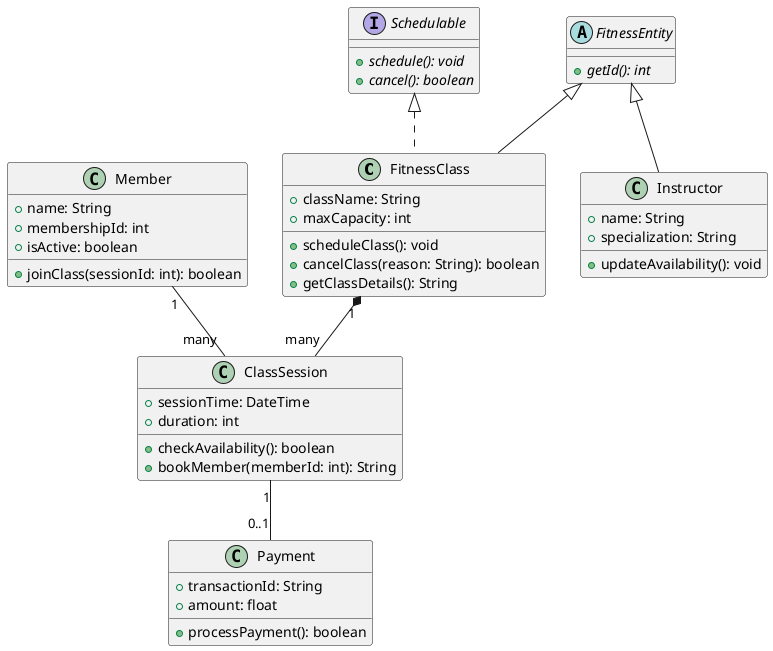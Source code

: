 ```plantuml
@startuml
class FitnessClass {
    + className: String
    + maxCapacity: int
    + scheduleClass(): void
    + cancelClass(reason: String): boolean
    + getClassDetails(): String
}

class Instructor {
    + name: String
    + specialization: String
    + updateAvailability(): void
}

class ClassSession {
    + sessionTime: DateTime
    + duration: int
    + checkAvailability(): boolean
    + bookMember(memberId: int): String
}

class Member {
    + name: String
    + membershipId: int
    + isActive: boolean
    + joinClass(sessionId: int): boolean
}

class Payment {
    + transactionId: String
    + amount: float
    + processPayment(): boolean
}

interface Schedulable {
    + {abstract} schedule(): void
    + {abstract} cancel(): boolean
}

abstract class FitnessEntity {
    + {abstract} getId(): int
}

Schedulable <|.. FitnessClass
FitnessEntity <|-- FitnessClass
FitnessEntity <|-- Instructor
FitnessClass "1" *-- "many" ClassSession
Member "1" -- "many" ClassSession
ClassSession "1" -- "0..1" Payment
@enduml
